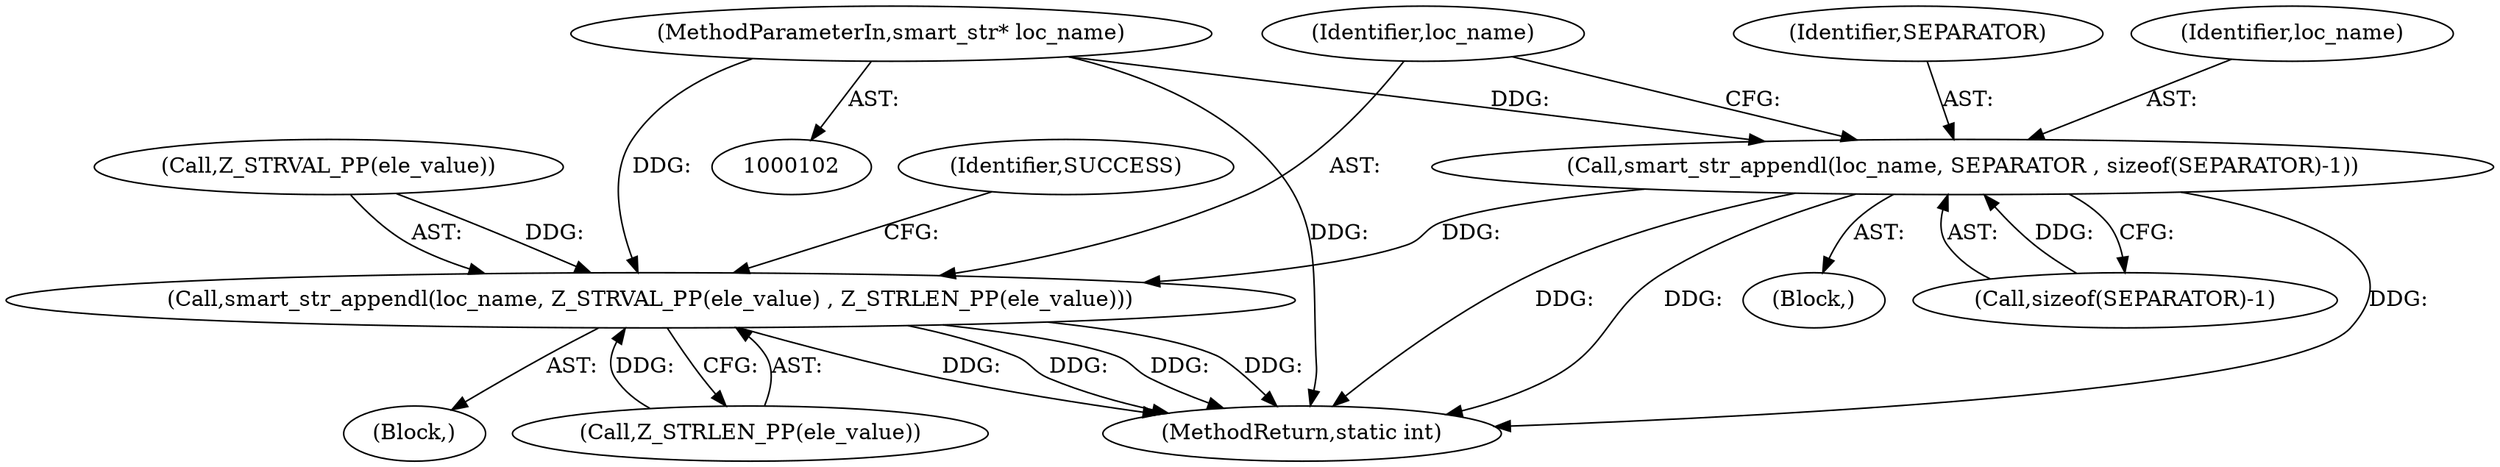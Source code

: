 digraph "0_php-src_97eff7eb57fc2320c267a949cffd622c38712484?w=1_15@pointer" {
"1000103" [label="(MethodParameterIn,smart_str* loc_name)"];
"1000147" [label="(Call,smart_str_appendl(loc_name, SEPARATOR , sizeof(SEPARATOR)-1))"];
"1000154" [label="(Call,smart_str_appendl(loc_name, Z_STRVAL_PP(ele_value) , Z_STRLEN_PP(ele_value)))"];
"1000147" [label="(Call,smart_str_appendl(loc_name, SEPARATOR , sizeof(SEPARATOR)-1))"];
"1000156" [label="(Call,Z_STRVAL_PP(ele_value))"];
"1000150" [label="(Call,sizeof(SEPARATOR)-1)"];
"1000148" [label="(Identifier,loc_name)"];
"1000155" [label="(Identifier,loc_name)"];
"1000164" [label="(MethodReturn,static int)"];
"1000154" [label="(Call,smart_str_appendl(loc_name, Z_STRVAL_PP(ele_value) , Z_STRLEN_PP(ele_value)))"];
"1000103" [label="(MethodParameterIn,smart_str* loc_name)"];
"1000149" [label="(Identifier,SEPARATOR)"];
"1000125" [label="(Block,)"];
"1000146" [label="(Block,)"];
"1000161" [label="(Identifier,SUCCESS)"];
"1000158" [label="(Call,Z_STRLEN_PP(ele_value))"];
"1000103" -> "1000102"  [label="AST: "];
"1000103" -> "1000164"  [label="DDG: "];
"1000103" -> "1000147"  [label="DDG: "];
"1000103" -> "1000154"  [label="DDG: "];
"1000147" -> "1000146"  [label="AST: "];
"1000147" -> "1000150"  [label="CFG: "];
"1000148" -> "1000147"  [label="AST: "];
"1000149" -> "1000147"  [label="AST: "];
"1000150" -> "1000147"  [label="AST: "];
"1000155" -> "1000147"  [label="CFG: "];
"1000147" -> "1000164"  [label="DDG: "];
"1000147" -> "1000164"  [label="DDG: "];
"1000147" -> "1000164"  [label="DDG: "];
"1000150" -> "1000147"  [label="DDG: "];
"1000147" -> "1000154"  [label="DDG: "];
"1000154" -> "1000125"  [label="AST: "];
"1000154" -> "1000158"  [label="CFG: "];
"1000155" -> "1000154"  [label="AST: "];
"1000156" -> "1000154"  [label="AST: "];
"1000158" -> "1000154"  [label="AST: "];
"1000161" -> "1000154"  [label="CFG: "];
"1000154" -> "1000164"  [label="DDG: "];
"1000154" -> "1000164"  [label="DDG: "];
"1000154" -> "1000164"  [label="DDG: "];
"1000154" -> "1000164"  [label="DDG: "];
"1000156" -> "1000154"  [label="DDG: "];
"1000158" -> "1000154"  [label="DDG: "];
}
